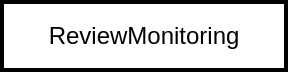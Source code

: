 <mxfile version="22.1.16" type="github">
  <diagram name="Page-1" id="DQNedlcY9ZPcvRdhewNR">
    <mxGraphModel>
      <root>
        <mxCell id="0" />
        <mxCell id="1" parent="0" />
        <mxCell id="2" value="ReviewMonitoring" style="whiteSpace=wrap;strokeWidth=2;" vertex="1" parent="1">
          <mxGeometry width="142" height="34" as="geometry" />
        </mxCell>
      </root>
    </mxGraphModel>
  </diagram>
</mxfile>
